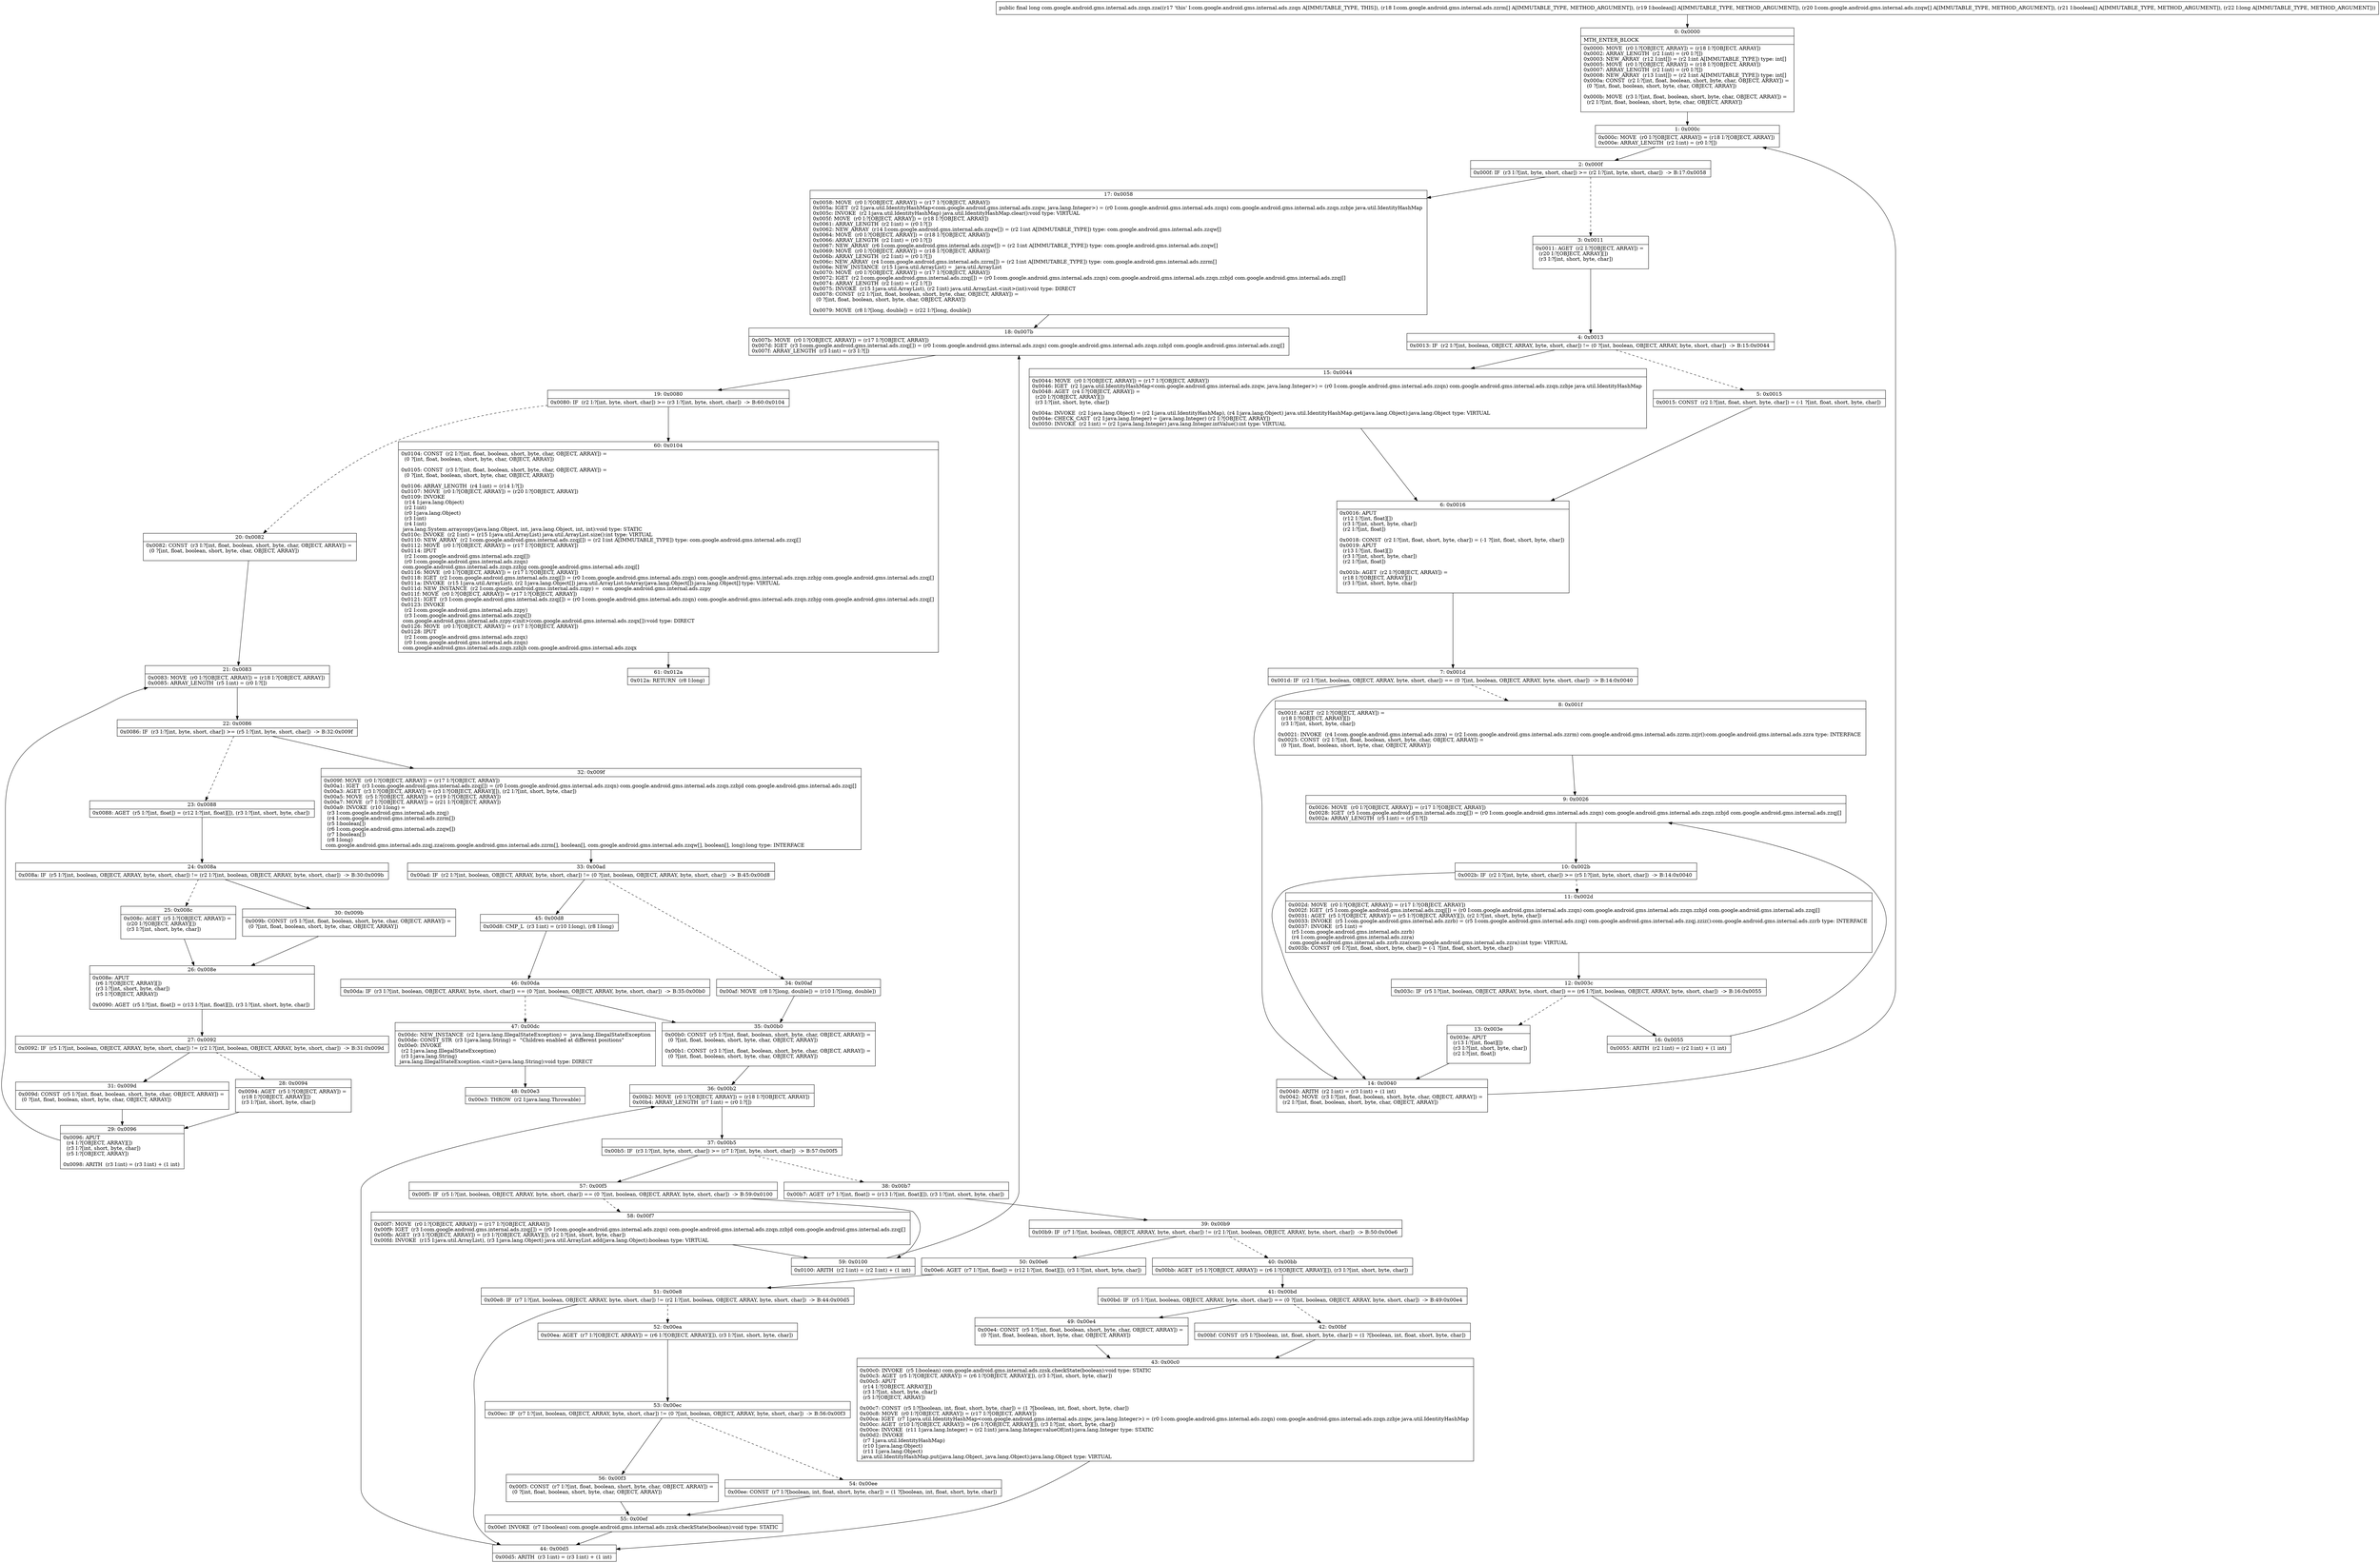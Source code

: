 digraph "CFG forcom.google.android.gms.internal.ads.zzqn.zza([Lcom\/google\/android\/gms\/internal\/ads\/zzrm;[Z[Lcom\/google\/android\/gms\/internal\/ads\/zzqw;[ZJ)J" {
Node_0 [shape=record,label="{0\:\ 0x0000|MTH_ENTER_BLOCK\l|0x0000: MOVE  (r0 I:?[OBJECT, ARRAY]) = (r18 I:?[OBJECT, ARRAY]) \l0x0002: ARRAY_LENGTH  (r2 I:int) = (r0 I:?[]) \l0x0003: NEW_ARRAY  (r12 I:int[]) = (r2 I:int A[IMMUTABLE_TYPE]) type: int[] \l0x0005: MOVE  (r0 I:?[OBJECT, ARRAY]) = (r18 I:?[OBJECT, ARRAY]) \l0x0007: ARRAY_LENGTH  (r2 I:int) = (r0 I:?[]) \l0x0008: NEW_ARRAY  (r13 I:int[]) = (r2 I:int A[IMMUTABLE_TYPE]) type: int[] \l0x000a: CONST  (r2 I:?[int, float, boolean, short, byte, char, OBJECT, ARRAY]) = \l  (0 ?[int, float, boolean, short, byte, char, OBJECT, ARRAY])\l \l0x000b: MOVE  (r3 I:?[int, float, boolean, short, byte, char, OBJECT, ARRAY]) = \l  (r2 I:?[int, float, boolean, short, byte, char, OBJECT, ARRAY])\l \l}"];
Node_1 [shape=record,label="{1\:\ 0x000c|0x000c: MOVE  (r0 I:?[OBJECT, ARRAY]) = (r18 I:?[OBJECT, ARRAY]) \l0x000e: ARRAY_LENGTH  (r2 I:int) = (r0 I:?[]) \l}"];
Node_2 [shape=record,label="{2\:\ 0x000f|0x000f: IF  (r3 I:?[int, byte, short, char]) \>= (r2 I:?[int, byte, short, char])  \-\> B:17:0x0058 \l}"];
Node_3 [shape=record,label="{3\:\ 0x0011|0x0011: AGET  (r2 I:?[OBJECT, ARRAY]) = \l  (r20 I:?[OBJECT, ARRAY][])\l  (r3 I:?[int, short, byte, char])\l \l}"];
Node_4 [shape=record,label="{4\:\ 0x0013|0x0013: IF  (r2 I:?[int, boolean, OBJECT, ARRAY, byte, short, char]) != (0 ?[int, boolean, OBJECT, ARRAY, byte, short, char])  \-\> B:15:0x0044 \l}"];
Node_5 [shape=record,label="{5\:\ 0x0015|0x0015: CONST  (r2 I:?[int, float, short, byte, char]) = (\-1 ?[int, float, short, byte, char]) \l}"];
Node_6 [shape=record,label="{6\:\ 0x0016|0x0016: APUT  \l  (r12 I:?[int, float][])\l  (r3 I:?[int, short, byte, char])\l  (r2 I:?[int, float])\l \l0x0018: CONST  (r2 I:?[int, float, short, byte, char]) = (\-1 ?[int, float, short, byte, char]) \l0x0019: APUT  \l  (r13 I:?[int, float][])\l  (r3 I:?[int, short, byte, char])\l  (r2 I:?[int, float])\l \l0x001b: AGET  (r2 I:?[OBJECT, ARRAY]) = \l  (r18 I:?[OBJECT, ARRAY][])\l  (r3 I:?[int, short, byte, char])\l \l}"];
Node_7 [shape=record,label="{7\:\ 0x001d|0x001d: IF  (r2 I:?[int, boolean, OBJECT, ARRAY, byte, short, char]) == (0 ?[int, boolean, OBJECT, ARRAY, byte, short, char])  \-\> B:14:0x0040 \l}"];
Node_8 [shape=record,label="{8\:\ 0x001f|0x001f: AGET  (r2 I:?[OBJECT, ARRAY]) = \l  (r18 I:?[OBJECT, ARRAY][])\l  (r3 I:?[int, short, byte, char])\l \l0x0021: INVOKE  (r4 I:com.google.android.gms.internal.ads.zzra) = (r2 I:com.google.android.gms.internal.ads.zzrm) com.google.android.gms.internal.ads.zzrm.zzjr():com.google.android.gms.internal.ads.zzra type: INTERFACE \l0x0025: CONST  (r2 I:?[int, float, boolean, short, byte, char, OBJECT, ARRAY]) = \l  (0 ?[int, float, boolean, short, byte, char, OBJECT, ARRAY])\l \l}"];
Node_9 [shape=record,label="{9\:\ 0x0026|0x0026: MOVE  (r0 I:?[OBJECT, ARRAY]) = (r17 I:?[OBJECT, ARRAY]) \l0x0028: IGET  (r5 I:com.google.android.gms.internal.ads.zzqj[]) = (r0 I:com.google.android.gms.internal.ads.zzqn) com.google.android.gms.internal.ads.zzqn.zzbjd com.google.android.gms.internal.ads.zzqj[] \l0x002a: ARRAY_LENGTH  (r5 I:int) = (r5 I:?[]) \l}"];
Node_10 [shape=record,label="{10\:\ 0x002b|0x002b: IF  (r2 I:?[int, byte, short, char]) \>= (r5 I:?[int, byte, short, char])  \-\> B:14:0x0040 \l}"];
Node_11 [shape=record,label="{11\:\ 0x002d|0x002d: MOVE  (r0 I:?[OBJECT, ARRAY]) = (r17 I:?[OBJECT, ARRAY]) \l0x002f: IGET  (r5 I:com.google.android.gms.internal.ads.zzqj[]) = (r0 I:com.google.android.gms.internal.ads.zzqn) com.google.android.gms.internal.ads.zzqn.zzbjd com.google.android.gms.internal.ads.zzqj[] \l0x0031: AGET  (r5 I:?[OBJECT, ARRAY]) = (r5 I:?[OBJECT, ARRAY][]), (r2 I:?[int, short, byte, char]) \l0x0033: INVOKE  (r5 I:com.google.android.gms.internal.ads.zzrb) = (r5 I:com.google.android.gms.internal.ads.zzqj) com.google.android.gms.internal.ads.zzqj.zziz():com.google.android.gms.internal.ads.zzrb type: INTERFACE \l0x0037: INVOKE  (r5 I:int) = \l  (r5 I:com.google.android.gms.internal.ads.zzrb)\l  (r4 I:com.google.android.gms.internal.ads.zzra)\l com.google.android.gms.internal.ads.zzrb.zza(com.google.android.gms.internal.ads.zzra):int type: VIRTUAL \l0x003b: CONST  (r6 I:?[int, float, short, byte, char]) = (\-1 ?[int, float, short, byte, char]) \l}"];
Node_12 [shape=record,label="{12\:\ 0x003c|0x003c: IF  (r5 I:?[int, boolean, OBJECT, ARRAY, byte, short, char]) == (r6 I:?[int, boolean, OBJECT, ARRAY, byte, short, char])  \-\> B:16:0x0055 \l}"];
Node_13 [shape=record,label="{13\:\ 0x003e|0x003e: APUT  \l  (r13 I:?[int, float][])\l  (r3 I:?[int, short, byte, char])\l  (r2 I:?[int, float])\l \l}"];
Node_14 [shape=record,label="{14\:\ 0x0040|0x0040: ARITH  (r2 I:int) = (r3 I:int) + (1 int) \l0x0042: MOVE  (r3 I:?[int, float, boolean, short, byte, char, OBJECT, ARRAY]) = \l  (r2 I:?[int, float, boolean, short, byte, char, OBJECT, ARRAY])\l \l}"];
Node_15 [shape=record,label="{15\:\ 0x0044|0x0044: MOVE  (r0 I:?[OBJECT, ARRAY]) = (r17 I:?[OBJECT, ARRAY]) \l0x0046: IGET  (r2 I:java.util.IdentityHashMap\<com.google.android.gms.internal.ads.zzqw, java.lang.Integer\>) = (r0 I:com.google.android.gms.internal.ads.zzqn) com.google.android.gms.internal.ads.zzqn.zzbje java.util.IdentityHashMap \l0x0048: AGET  (r4 I:?[OBJECT, ARRAY]) = \l  (r20 I:?[OBJECT, ARRAY][])\l  (r3 I:?[int, short, byte, char])\l \l0x004a: INVOKE  (r2 I:java.lang.Object) = (r2 I:java.util.IdentityHashMap), (r4 I:java.lang.Object) java.util.IdentityHashMap.get(java.lang.Object):java.lang.Object type: VIRTUAL \l0x004e: CHECK_CAST  (r2 I:java.lang.Integer) = (java.lang.Integer) (r2 I:?[OBJECT, ARRAY]) \l0x0050: INVOKE  (r2 I:int) = (r2 I:java.lang.Integer) java.lang.Integer.intValue():int type: VIRTUAL \l}"];
Node_16 [shape=record,label="{16\:\ 0x0055|0x0055: ARITH  (r2 I:int) = (r2 I:int) + (1 int) \l}"];
Node_17 [shape=record,label="{17\:\ 0x0058|0x0058: MOVE  (r0 I:?[OBJECT, ARRAY]) = (r17 I:?[OBJECT, ARRAY]) \l0x005a: IGET  (r2 I:java.util.IdentityHashMap\<com.google.android.gms.internal.ads.zzqw, java.lang.Integer\>) = (r0 I:com.google.android.gms.internal.ads.zzqn) com.google.android.gms.internal.ads.zzqn.zzbje java.util.IdentityHashMap \l0x005c: INVOKE  (r2 I:java.util.IdentityHashMap) java.util.IdentityHashMap.clear():void type: VIRTUAL \l0x005f: MOVE  (r0 I:?[OBJECT, ARRAY]) = (r18 I:?[OBJECT, ARRAY]) \l0x0061: ARRAY_LENGTH  (r2 I:int) = (r0 I:?[]) \l0x0062: NEW_ARRAY  (r14 I:com.google.android.gms.internal.ads.zzqw[]) = (r2 I:int A[IMMUTABLE_TYPE]) type: com.google.android.gms.internal.ads.zzqw[] \l0x0064: MOVE  (r0 I:?[OBJECT, ARRAY]) = (r18 I:?[OBJECT, ARRAY]) \l0x0066: ARRAY_LENGTH  (r2 I:int) = (r0 I:?[]) \l0x0067: NEW_ARRAY  (r6 I:com.google.android.gms.internal.ads.zzqw[]) = (r2 I:int A[IMMUTABLE_TYPE]) type: com.google.android.gms.internal.ads.zzqw[] \l0x0069: MOVE  (r0 I:?[OBJECT, ARRAY]) = (r18 I:?[OBJECT, ARRAY]) \l0x006b: ARRAY_LENGTH  (r2 I:int) = (r0 I:?[]) \l0x006c: NEW_ARRAY  (r4 I:com.google.android.gms.internal.ads.zzrm[]) = (r2 I:int A[IMMUTABLE_TYPE]) type: com.google.android.gms.internal.ads.zzrm[] \l0x006e: NEW_INSTANCE  (r15 I:java.util.ArrayList) =  java.util.ArrayList \l0x0070: MOVE  (r0 I:?[OBJECT, ARRAY]) = (r17 I:?[OBJECT, ARRAY]) \l0x0072: IGET  (r2 I:com.google.android.gms.internal.ads.zzqj[]) = (r0 I:com.google.android.gms.internal.ads.zzqn) com.google.android.gms.internal.ads.zzqn.zzbjd com.google.android.gms.internal.ads.zzqj[] \l0x0074: ARRAY_LENGTH  (r2 I:int) = (r2 I:?[]) \l0x0075: INVOKE  (r15 I:java.util.ArrayList), (r2 I:int) java.util.ArrayList.\<init\>(int):void type: DIRECT \l0x0078: CONST  (r2 I:?[int, float, boolean, short, byte, char, OBJECT, ARRAY]) = \l  (0 ?[int, float, boolean, short, byte, char, OBJECT, ARRAY])\l \l0x0079: MOVE  (r8 I:?[long, double]) = (r22 I:?[long, double]) \l}"];
Node_18 [shape=record,label="{18\:\ 0x007b|0x007b: MOVE  (r0 I:?[OBJECT, ARRAY]) = (r17 I:?[OBJECT, ARRAY]) \l0x007d: IGET  (r3 I:com.google.android.gms.internal.ads.zzqj[]) = (r0 I:com.google.android.gms.internal.ads.zzqn) com.google.android.gms.internal.ads.zzqn.zzbjd com.google.android.gms.internal.ads.zzqj[] \l0x007f: ARRAY_LENGTH  (r3 I:int) = (r3 I:?[]) \l}"];
Node_19 [shape=record,label="{19\:\ 0x0080|0x0080: IF  (r2 I:?[int, byte, short, char]) \>= (r3 I:?[int, byte, short, char])  \-\> B:60:0x0104 \l}"];
Node_20 [shape=record,label="{20\:\ 0x0082|0x0082: CONST  (r3 I:?[int, float, boolean, short, byte, char, OBJECT, ARRAY]) = \l  (0 ?[int, float, boolean, short, byte, char, OBJECT, ARRAY])\l \l}"];
Node_21 [shape=record,label="{21\:\ 0x0083|0x0083: MOVE  (r0 I:?[OBJECT, ARRAY]) = (r18 I:?[OBJECT, ARRAY]) \l0x0085: ARRAY_LENGTH  (r5 I:int) = (r0 I:?[]) \l}"];
Node_22 [shape=record,label="{22\:\ 0x0086|0x0086: IF  (r3 I:?[int, byte, short, char]) \>= (r5 I:?[int, byte, short, char])  \-\> B:32:0x009f \l}"];
Node_23 [shape=record,label="{23\:\ 0x0088|0x0088: AGET  (r5 I:?[int, float]) = (r12 I:?[int, float][]), (r3 I:?[int, short, byte, char]) \l}"];
Node_24 [shape=record,label="{24\:\ 0x008a|0x008a: IF  (r5 I:?[int, boolean, OBJECT, ARRAY, byte, short, char]) != (r2 I:?[int, boolean, OBJECT, ARRAY, byte, short, char])  \-\> B:30:0x009b \l}"];
Node_25 [shape=record,label="{25\:\ 0x008c|0x008c: AGET  (r5 I:?[OBJECT, ARRAY]) = \l  (r20 I:?[OBJECT, ARRAY][])\l  (r3 I:?[int, short, byte, char])\l \l}"];
Node_26 [shape=record,label="{26\:\ 0x008e|0x008e: APUT  \l  (r6 I:?[OBJECT, ARRAY][])\l  (r3 I:?[int, short, byte, char])\l  (r5 I:?[OBJECT, ARRAY])\l \l0x0090: AGET  (r5 I:?[int, float]) = (r13 I:?[int, float][]), (r3 I:?[int, short, byte, char]) \l}"];
Node_27 [shape=record,label="{27\:\ 0x0092|0x0092: IF  (r5 I:?[int, boolean, OBJECT, ARRAY, byte, short, char]) != (r2 I:?[int, boolean, OBJECT, ARRAY, byte, short, char])  \-\> B:31:0x009d \l}"];
Node_28 [shape=record,label="{28\:\ 0x0094|0x0094: AGET  (r5 I:?[OBJECT, ARRAY]) = \l  (r18 I:?[OBJECT, ARRAY][])\l  (r3 I:?[int, short, byte, char])\l \l}"];
Node_29 [shape=record,label="{29\:\ 0x0096|0x0096: APUT  \l  (r4 I:?[OBJECT, ARRAY][])\l  (r3 I:?[int, short, byte, char])\l  (r5 I:?[OBJECT, ARRAY])\l \l0x0098: ARITH  (r3 I:int) = (r3 I:int) + (1 int) \l}"];
Node_30 [shape=record,label="{30\:\ 0x009b|0x009b: CONST  (r5 I:?[int, float, boolean, short, byte, char, OBJECT, ARRAY]) = \l  (0 ?[int, float, boolean, short, byte, char, OBJECT, ARRAY])\l \l}"];
Node_31 [shape=record,label="{31\:\ 0x009d|0x009d: CONST  (r5 I:?[int, float, boolean, short, byte, char, OBJECT, ARRAY]) = \l  (0 ?[int, float, boolean, short, byte, char, OBJECT, ARRAY])\l \l}"];
Node_32 [shape=record,label="{32\:\ 0x009f|0x009f: MOVE  (r0 I:?[OBJECT, ARRAY]) = (r17 I:?[OBJECT, ARRAY]) \l0x00a1: IGET  (r3 I:com.google.android.gms.internal.ads.zzqj[]) = (r0 I:com.google.android.gms.internal.ads.zzqn) com.google.android.gms.internal.ads.zzqn.zzbjd com.google.android.gms.internal.ads.zzqj[] \l0x00a3: AGET  (r3 I:?[OBJECT, ARRAY]) = (r3 I:?[OBJECT, ARRAY][]), (r2 I:?[int, short, byte, char]) \l0x00a5: MOVE  (r5 I:?[OBJECT, ARRAY]) = (r19 I:?[OBJECT, ARRAY]) \l0x00a7: MOVE  (r7 I:?[OBJECT, ARRAY]) = (r21 I:?[OBJECT, ARRAY]) \l0x00a9: INVOKE  (r10 I:long) = \l  (r3 I:com.google.android.gms.internal.ads.zzqj)\l  (r4 I:com.google.android.gms.internal.ads.zzrm[])\l  (r5 I:boolean[])\l  (r6 I:com.google.android.gms.internal.ads.zzqw[])\l  (r7 I:boolean[])\l  (r8 I:long)\l com.google.android.gms.internal.ads.zzqj.zza(com.google.android.gms.internal.ads.zzrm[], boolean[], com.google.android.gms.internal.ads.zzqw[], boolean[], long):long type: INTERFACE \l}"];
Node_33 [shape=record,label="{33\:\ 0x00ad|0x00ad: IF  (r2 I:?[int, boolean, OBJECT, ARRAY, byte, short, char]) != (0 ?[int, boolean, OBJECT, ARRAY, byte, short, char])  \-\> B:45:0x00d8 \l}"];
Node_34 [shape=record,label="{34\:\ 0x00af|0x00af: MOVE  (r8 I:?[long, double]) = (r10 I:?[long, double]) \l}"];
Node_35 [shape=record,label="{35\:\ 0x00b0|0x00b0: CONST  (r5 I:?[int, float, boolean, short, byte, char, OBJECT, ARRAY]) = \l  (0 ?[int, float, boolean, short, byte, char, OBJECT, ARRAY])\l \l0x00b1: CONST  (r3 I:?[int, float, boolean, short, byte, char, OBJECT, ARRAY]) = \l  (0 ?[int, float, boolean, short, byte, char, OBJECT, ARRAY])\l \l}"];
Node_36 [shape=record,label="{36\:\ 0x00b2|0x00b2: MOVE  (r0 I:?[OBJECT, ARRAY]) = (r18 I:?[OBJECT, ARRAY]) \l0x00b4: ARRAY_LENGTH  (r7 I:int) = (r0 I:?[]) \l}"];
Node_37 [shape=record,label="{37\:\ 0x00b5|0x00b5: IF  (r3 I:?[int, byte, short, char]) \>= (r7 I:?[int, byte, short, char])  \-\> B:57:0x00f5 \l}"];
Node_38 [shape=record,label="{38\:\ 0x00b7|0x00b7: AGET  (r7 I:?[int, float]) = (r13 I:?[int, float][]), (r3 I:?[int, short, byte, char]) \l}"];
Node_39 [shape=record,label="{39\:\ 0x00b9|0x00b9: IF  (r7 I:?[int, boolean, OBJECT, ARRAY, byte, short, char]) != (r2 I:?[int, boolean, OBJECT, ARRAY, byte, short, char])  \-\> B:50:0x00e6 \l}"];
Node_40 [shape=record,label="{40\:\ 0x00bb|0x00bb: AGET  (r5 I:?[OBJECT, ARRAY]) = (r6 I:?[OBJECT, ARRAY][]), (r3 I:?[int, short, byte, char]) \l}"];
Node_41 [shape=record,label="{41\:\ 0x00bd|0x00bd: IF  (r5 I:?[int, boolean, OBJECT, ARRAY, byte, short, char]) == (0 ?[int, boolean, OBJECT, ARRAY, byte, short, char])  \-\> B:49:0x00e4 \l}"];
Node_42 [shape=record,label="{42\:\ 0x00bf|0x00bf: CONST  (r5 I:?[boolean, int, float, short, byte, char]) = (1 ?[boolean, int, float, short, byte, char]) \l}"];
Node_43 [shape=record,label="{43\:\ 0x00c0|0x00c0: INVOKE  (r5 I:boolean) com.google.android.gms.internal.ads.zzsk.checkState(boolean):void type: STATIC \l0x00c3: AGET  (r5 I:?[OBJECT, ARRAY]) = (r6 I:?[OBJECT, ARRAY][]), (r3 I:?[int, short, byte, char]) \l0x00c5: APUT  \l  (r14 I:?[OBJECT, ARRAY][])\l  (r3 I:?[int, short, byte, char])\l  (r5 I:?[OBJECT, ARRAY])\l \l0x00c7: CONST  (r5 I:?[boolean, int, float, short, byte, char]) = (1 ?[boolean, int, float, short, byte, char]) \l0x00c8: MOVE  (r0 I:?[OBJECT, ARRAY]) = (r17 I:?[OBJECT, ARRAY]) \l0x00ca: IGET  (r7 I:java.util.IdentityHashMap\<com.google.android.gms.internal.ads.zzqw, java.lang.Integer\>) = (r0 I:com.google.android.gms.internal.ads.zzqn) com.google.android.gms.internal.ads.zzqn.zzbje java.util.IdentityHashMap \l0x00cc: AGET  (r10 I:?[OBJECT, ARRAY]) = (r6 I:?[OBJECT, ARRAY][]), (r3 I:?[int, short, byte, char]) \l0x00ce: INVOKE  (r11 I:java.lang.Integer) = (r2 I:int) java.lang.Integer.valueOf(int):java.lang.Integer type: STATIC \l0x00d2: INVOKE  \l  (r7 I:java.util.IdentityHashMap)\l  (r10 I:java.lang.Object)\l  (r11 I:java.lang.Object)\l java.util.IdentityHashMap.put(java.lang.Object, java.lang.Object):java.lang.Object type: VIRTUAL \l}"];
Node_44 [shape=record,label="{44\:\ 0x00d5|0x00d5: ARITH  (r3 I:int) = (r3 I:int) + (1 int) \l}"];
Node_45 [shape=record,label="{45\:\ 0x00d8|0x00d8: CMP_L  (r3 I:int) = (r10 I:long), (r8 I:long) \l}"];
Node_46 [shape=record,label="{46\:\ 0x00da|0x00da: IF  (r3 I:?[int, boolean, OBJECT, ARRAY, byte, short, char]) == (0 ?[int, boolean, OBJECT, ARRAY, byte, short, char])  \-\> B:35:0x00b0 \l}"];
Node_47 [shape=record,label="{47\:\ 0x00dc|0x00dc: NEW_INSTANCE  (r2 I:java.lang.IllegalStateException) =  java.lang.IllegalStateException \l0x00de: CONST_STR  (r3 I:java.lang.String) =  \"Children enabled at different positions\" \l0x00e0: INVOKE  \l  (r2 I:java.lang.IllegalStateException)\l  (r3 I:java.lang.String)\l java.lang.IllegalStateException.\<init\>(java.lang.String):void type: DIRECT \l}"];
Node_48 [shape=record,label="{48\:\ 0x00e3|0x00e3: THROW  (r2 I:java.lang.Throwable) \l}"];
Node_49 [shape=record,label="{49\:\ 0x00e4|0x00e4: CONST  (r5 I:?[int, float, boolean, short, byte, char, OBJECT, ARRAY]) = \l  (0 ?[int, float, boolean, short, byte, char, OBJECT, ARRAY])\l \l}"];
Node_50 [shape=record,label="{50\:\ 0x00e6|0x00e6: AGET  (r7 I:?[int, float]) = (r12 I:?[int, float][]), (r3 I:?[int, short, byte, char]) \l}"];
Node_51 [shape=record,label="{51\:\ 0x00e8|0x00e8: IF  (r7 I:?[int, boolean, OBJECT, ARRAY, byte, short, char]) != (r2 I:?[int, boolean, OBJECT, ARRAY, byte, short, char])  \-\> B:44:0x00d5 \l}"];
Node_52 [shape=record,label="{52\:\ 0x00ea|0x00ea: AGET  (r7 I:?[OBJECT, ARRAY]) = (r6 I:?[OBJECT, ARRAY][]), (r3 I:?[int, short, byte, char]) \l}"];
Node_53 [shape=record,label="{53\:\ 0x00ec|0x00ec: IF  (r7 I:?[int, boolean, OBJECT, ARRAY, byte, short, char]) != (0 ?[int, boolean, OBJECT, ARRAY, byte, short, char])  \-\> B:56:0x00f3 \l}"];
Node_54 [shape=record,label="{54\:\ 0x00ee|0x00ee: CONST  (r7 I:?[boolean, int, float, short, byte, char]) = (1 ?[boolean, int, float, short, byte, char]) \l}"];
Node_55 [shape=record,label="{55\:\ 0x00ef|0x00ef: INVOKE  (r7 I:boolean) com.google.android.gms.internal.ads.zzsk.checkState(boolean):void type: STATIC \l}"];
Node_56 [shape=record,label="{56\:\ 0x00f3|0x00f3: CONST  (r7 I:?[int, float, boolean, short, byte, char, OBJECT, ARRAY]) = \l  (0 ?[int, float, boolean, short, byte, char, OBJECT, ARRAY])\l \l}"];
Node_57 [shape=record,label="{57\:\ 0x00f5|0x00f5: IF  (r5 I:?[int, boolean, OBJECT, ARRAY, byte, short, char]) == (0 ?[int, boolean, OBJECT, ARRAY, byte, short, char])  \-\> B:59:0x0100 \l}"];
Node_58 [shape=record,label="{58\:\ 0x00f7|0x00f7: MOVE  (r0 I:?[OBJECT, ARRAY]) = (r17 I:?[OBJECT, ARRAY]) \l0x00f9: IGET  (r3 I:com.google.android.gms.internal.ads.zzqj[]) = (r0 I:com.google.android.gms.internal.ads.zzqn) com.google.android.gms.internal.ads.zzqn.zzbjd com.google.android.gms.internal.ads.zzqj[] \l0x00fb: AGET  (r3 I:?[OBJECT, ARRAY]) = (r3 I:?[OBJECT, ARRAY][]), (r2 I:?[int, short, byte, char]) \l0x00fd: INVOKE  (r15 I:java.util.ArrayList), (r3 I:java.lang.Object) java.util.ArrayList.add(java.lang.Object):boolean type: VIRTUAL \l}"];
Node_59 [shape=record,label="{59\:\ 0x0100|0x0100: ARITH  (r2 I:int) = (r2 I:int) + (1 int) \l}"];
Node_60 [shape=record,label="{60\:\ 0x0104|0x0104: CONST  (r2 I:?[int, float, boolean, short, byte, char, OBJECT, ARRAY]) = \l  (0 ?[int, float, boolean, short, byte, char, OBJECT, ARRAY])\l \l0x0105: CONST  (r3 I:?[int, float, boolean, short, byte, char, OBJECT, ARRAY]) = \l  (0 ?[int, float, boolean, short, byte, char, OBJECT, ARRAY])\l \l0x0106: ARRAY_LENGTH  (r4 I:int) = (r14 I:?[]) \l0x0107: MOVE  (r0 I:?[OBJECT, ARRAY]) = (r20 I:?[OBJECT, ARRAY]) \l0x0109: INVOKE  \l  (r14 I:java.lang.Object)\l  (r2 I:int)\l  (r0 I:java.lang.Object)\l  (r3 I:int)\l  (r4 I:int)\l java.lang.System.arraycopy(java.lang.Object, int, java.lang.Object, int, int):void type: STATIC \l0x010c: INVOKE  (r2 I:int) = (r15 I:java.util.ArrayList) java.util.ArrayList.size():int type: VIRTUAL \l0x0110: NEW_ARRAY  (r2 I:com.google.android.gms.internal.ads.zzqj[]) = (r2 I:int A[IMMUTABLE_TYPE]) type: com.google.android.gms.internal.ads.zzqj[] \l0x0112: MOVE  (r0 I:?[OBJECT, ARRAY]) = (r17 I:?[OBJECT, ARRAY]) \l0x0114: IPUT  \l  (r2 I:com.google.android.gms.internal.ads.zzqj[])\l  (r0 I:com.google.android.gms.internal.ads.zzqn)\l com.google.android.gms.internal.ads.zzqn.zzbjg com.google.android.gms.internal.ads.zzqj[] \l0x0116: MOVE  (r0 I:?[OBJECT, ARRAY]) = (r17 I:?[OBJECT, ARRAY]) \l0x0118: IGET  (r2 I:com.google.android.gms.internal.ads.zzqj[]) = (r0 I:com.google.android.gms.internal.ads.zzqn) com.google.android.gms.internal.ads.zzqn.zzbjg com.google.android.gms.internal.ads.zzqj[] \l0x011a: INVOKE  (r15 I:java.util.ArrayList), (r2 I:java.lang.Object[]) java.util.ArrayList.toArray(java.lang.Object[]):java.lang.Object[] type: VIRTUAL \l0x011d: NEW_INSTANCE  (r2 I:com.google.android.gms.internal.ads.zzpy) =  com.google.android.gms.internal.ads.zzpy \l0x011f: MOVE  (r0 I:?[OBJECT, ARRAY]) = (r17 I:?[OBJECT, ARRAY]) \l0x0121: IGET  (r3 I:com.google.android.gms.internal.ads.zzqj[]) = (r0 I:com.google.android.gms.internal.ads.zzqn) com.google.android.gms.internal.ads.zzqn.zzbjg com.google.android.gms.internal.ads.zzqj[] \l0x0123: INVOKE  \l  (r2 I:com.google.android.gms.internal.ads.zzpy)\l  (r3 I:com.google.android.gms.internal.ads.zzqx[])\l com.google.android.gms.internal.ads.zzpy.\<init\>(com.google.android.gms.internal.ads.zzqx[]):void type: DIRECT \l0x0126: MOVE  (r0 I:?[OBJECT, ARRAY]) = (r17 I:?[OBJECT, ARRAY]) \l0x0128: IPUT  \l  (r2 I:com.google.android.gms.internal.ads.zzqx)\l  (r0 I:com.google.android.gms.internal.ads.zzqn)\l com.google.android.gms.internal.ads.zzqn.zzbjh com.google.android.gms.internal.ads.zzqx \l}"];
Node_61 [shape=record,label="{61\:\ 0x012a|0x012a: RETURN  (r8 I:long) \l}"];
MethodNode[shape=record,label="{public final long com.google.android.gms.internal.ads.zzqn.zza((r17 'this' I:com.google.android.gms.internal.ads.zzqn A[IMMUTABLE_TYPE, THIS]), (r18 I:com.google.android.gms.internal.ads.zzrm[] A[IMMUTABLE_TYPE, METHOD_ARGUMENT]), (r19 I:boolean[] A[IMMUTABLE_TYPE, METHOD_ARGUMENT]), (r20 I:com.google.android.gms.internal.ads.zzqw[] A[IMMUTABLE_TYPE, METHOD_ARGUMENT]), (r21 I:boolean[] A[IMMUTABLE_TYPE, METHOD_ARGUMENT]), (r22 I:long A[IMMUTABLE_TYPE, METHOD_ARGUMENT])) }"];
MethodNode -> Node_0;
Node_0 -> Node_1;
Node_1 -> Node_2;
Node_2 -> Node_3[style=dashed];
Node_2 -> Node_17;
Node_3 -> Node_4;
Node_4 -> Node_5[style=dashed];
Node_4 -> Node_15;
Node_5 -> Node_6;
Node_6 -> Node_7;
Node_7 -> Node_8[style=dashed];
Node_7 -> Node_14;
Node_8 -> Node_9;
Node_9 -> Node_10;
Node_10 -> Node_11[style=dashed];
Node_10 -> Node_14;
Node_11 -> Node_12;
Node_12 -> Node_13[style=dashed];
Node_12 -> Node_16;
Node_13 -> Node_14;
Node_14 -> Node_1;
Node_15 -> Node_6;
Node_16 -> Node_9;
Node_17 -> Node_18;
Node_18 -> Node_19;
Node_19 -> Node_20[style=dashed];
Node_19 -> Node_60;
Node_20 -> Node_21;
Node_21 -> Node_22;
Node_22 -> Node_23[style=dashed];
Node_22 -> Node_32;
Node_23 -> Node_24;
Node_24 -> Node_25[style=dashed];
Node_24 -> Node_30;
Node_25 -> Node_26;
Node_26 -> Node_27;
Node_27 -> Node_28[style=dashed];
Node_27 -> Node_31;
Node_28 -> Node_29;
Node_29 -> Node_21;
Node_30 -> Node_26;
Node_31 -> Node_29;
Node_32 -> Node_33;
Node_33 -> Node_34[style=dashed];
Node_33 -> Node_45;
Node_34 -> Node_35;
Node_35 -> Node_36;
Node_36 -> Node_37;
Node_37 -> Node_38[style=dashed];
Node_37 -> Node_57;
Node_38 -> Node_39;
Node_39 -> Node_40[style=dashed];
Node_39 -> Node_50;
Node_40 -> Node_41;
Node_41 -> Node_42[style=dashed];
Node_41 -> Node_49;
Node_42 -> Node_43;
Node_43 -> Node_44;
Node_44 -> Node_36;
Node_45 -> Node_46;
Node_46 -> Node_35;
Node_46 -> Node_47[style=dashed];
Node_47 -> Node_48;
Node_49 -> Node_43;
Node_50 -> Node_51;
Node_51 -> Node_44;
Node_51 -> Node_52[style=dashed];
Node_52 -> Node_53;
Node_53 -> Node_54[style=dashed];
Node_53 -> Node_56;
Node_54 -> Node_55;
Node_55 -> Node_44;
Node_56 -> Node_55;
Node_57 -> Node_58[style=dashed];
Node_57 -> Node_59;
Node_58 -> Node_59;
Node_59 -> Node_18;
Node_60 -> Node_61;
}

